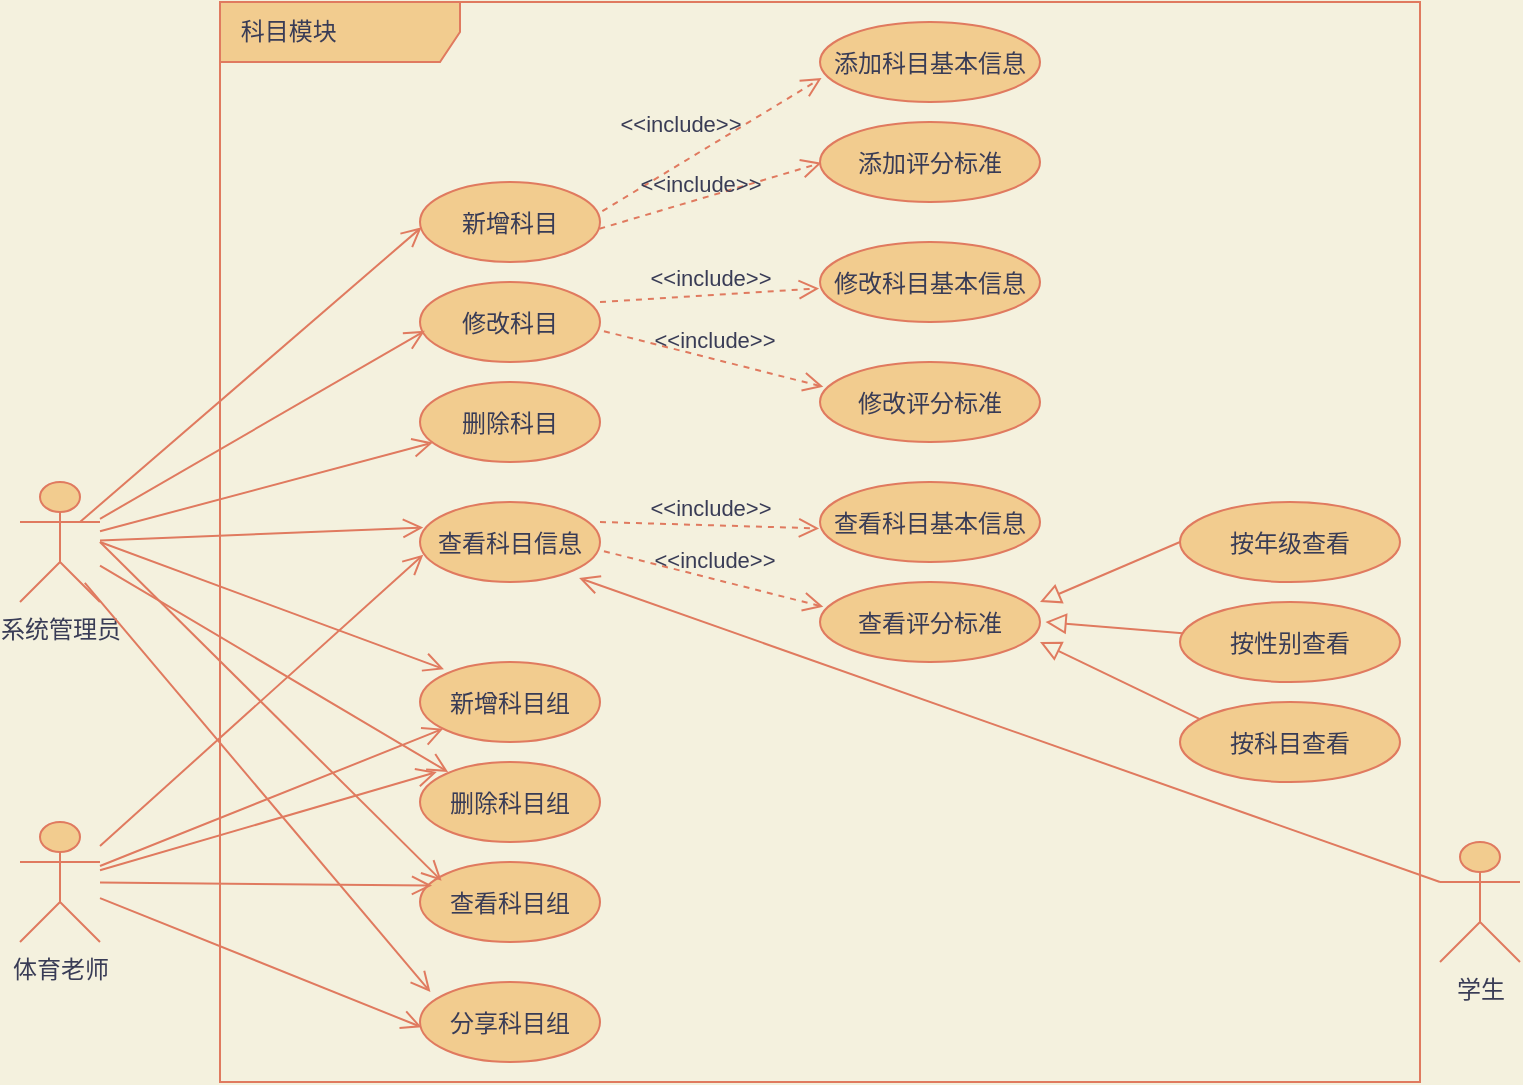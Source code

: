<mxfile version="15.4.0" type="device"><diagram id="k8X2jPY9BuGvkyP_92qr" name="第 1 页"><mxGraphModel dx="1038" dy="1776" grid="1" gridSize="10" guides="1" tooltips="1" connect="0" arrows="1" fold="1" page="1" pageScale="1" pageWidth="827" pageHeight="1169" background="#F4F1DE" math="0" shadow="0"><root><mxCell id="0"/><mxCell id="1" parent="0"/><mxCell id="eRPRofJ9c_0p8VnETWvt-1" value="系统管理员" style="shape=umlActor;verticalLabelPosition=bottom;verticalAlign=top;html=1;fillColor=#F2CC8F;strokeColor=#E07A5F;fontColor=#393C56;" parent="1" vertex="1"><mxGeometry x="30" y="100" width="40" height="60" as="geometry"/></mxCell><mxCell id="eRPRofJ9c_0p8VnETWvt-2" value="体育老师" style="shape=umlActor;verticalLabelPosition=bottom;verticalAlign=top;html=1;fillColor=#F2CC8F;strokeColor=#E07A5F;fontColor=#393C56;" parent="1" vertex="1"><mxGeometry x="30" y="270" width="40" height="60" as="geometry"/></mxCell><mxCell id="eRPRofJ9c_0p8VnETWvt-3" value="学生" style="shape=umlActor;verticalLabelPosition=bottom;verticalAlign=top;html=1;fillColor=#F2CC8F;strokeColor=#E07A5F;fontColor=#393C56;" parent="1" vertex="1"><mxGeometry x="740" y="280" width="40" height="60" as="geometry"/></mxCell><mxCell id="eRPRofJ9c_0p8VnETWvt-5" value="新增科目" style="ellipse;fillColor=#F2CC8F;strokeColor=#E07A5F;fontColor=#393C56;" parent="1" vertex="1"><mxGeometry x="230" y="-50" width="90" height="40" as="geometry"/></mxCell><mxCell id="eRPRofJ9c_0p8VnETWvt-6" value="&amp;lt;&amp;lt;include&amp;gt;&amp;gt;" style="endArrow=open;startArrow=none;endFill=0;startFill=0;endSize=8;html=1;verticalAlign=bottom;dashed=1;labelBackgroundColor=none;rounded=0;exitX=1.013;exitY=0.365;exitDx=0;exitDy=0;exitPerimeter=0;entryX=0.007;entryY=0.7;entryDx=0;entryDy=0;entryPerimeter=0;strokeColor=#E07A5F;fontColor=#393C56;" parent="1" source="eRPRofJ9c_0p8VnETWvt-5" target="eRPRofJ9c_0p8VnETWvt-7" edge="1"><mxGeometry x="-0.202" y="9" width="160" relative="1" as="geometry"><mxPoint x="350" y="-50.5" as="sourcePoint"/><mxPoint x="430" y="-60" as="targetPoint"/><mxPoint as="offset"/></mxGeometry></mxCell><mxCell id="eRPRofJ9c_0p8VnETWvt-7" value="添加科目基本信息" style="ellipse;fillColor=#F2CC8F;strokeColor=#E07A5F;fontColor=#393C56;" parent="1" vertex="1"><mxGeometry x="430" y="-130" width="110" height="40" as="geometry"/></mxCell><mxCell id="eRPRofJ9c_0p8VnETWvt-8" value="&amp;lt;&amp;lt;include&amp;gt;&amp;gt;" style="endArrow=open;startArrow=none;endFill=0;startFill=0;endSize=8;html=1;verticalAlign=bottom;dashed=1;labelBackgroundColor=none;rounded=0;exitX=0.996;exitY=0.585;exitDx=0;exitDy=0;exitPerimeter=0;entryX=0.007;entryY=0.51;entryDx=0;entryDy=0;entryPerimeter=0;strokeColor=#E07A5F;fontColor=#393C56;" parent="1" source="eRPRofJ9c_0p8VnETWvt-5" target="eRPRofJ9c_0p8VnETWvt-9" edge="1"><mxGeometry x="-0.101" y="-1" width="160" relative="1" as="geometry"><mxPoint x="331.17" y="-25.4" as="sourcePoint"/><mxPoint x="430" y="-20" as="targetPoint"/><mxPoint as="offset"/></mxGeometry></mxCell><mxCell id="eRPRofJ9c_0p8VnETWvt-9" value="添加评分标准" style="ellipse;fillColor=#F2CC8F;strokeColor=#E07A5F;fontColor=#393C56;" parent="1" vertex="1"><mxGeometry x="430" y="-80" width="110" height="40" as="geometry"/></mxCell><mxCell id="eRPRofJ9c_0p8VnETWvt-10" value="" style="endArrow=open;startArrow=none;endFill=0;startFill=0;endSize=8;html=1;verticalAlign=bottom;labelBackgroundColor=none;strokeWidth=1;rounded=0;exitX=0.75;exitY=0.333;exitDx=0;exitDy=0;exitPerimeter=0;entryX=0.009;entryY=0.565;entryDx=0;entryDy=0;entryPerimeter=0;strokeColor=#E07A5F;fontColor=#393C56;" parent="1" source="eRPRofJ9c_0p8VnETWvt-1" target="eRPRofJ9c_0p8VnETWvt-5" edge="1"><mxGeometry width="160" relative="1" as="geometry"><mxPoint x="330" y="10" as="sourcePoint"/><mxPoint x="260" y="90" as="targetPoint"/></mxGeometry></mxCell><mxCell id="eRPRofJ9c_0p8VnETWvt-11" value="修改科目" style="ellipse;fillColor=#F2CC8F;strokeColor=#E07A5F;fontColor=#393C56;" parent="1" vertex="1"><mxGeometry x="230" width="90" height="40" as="geometry"/></mxCell><mxCell id="eRPRofJ9c_0p8VnETWvt-12" value="&amp;lt;&amp;lt;include&amp;gt;&amp;gt;" style="endArrow=open;startArrow=none;endFill=0;startFill=0;endSize=8;html=1;verticalAlign=bottom;dashed=1;labelBackgroundColor=none;rounded=0;exitX=1;exitY=0.25;exitDx=0;exitDy=0;exitPerimeter=0;entryX=-0.004;entryY=0.58;entryDx=0;entryDy=0;entryPerimeter=0;strokeColor=#E07A5F;fontColor=#393C56;" parent="1" source="eRPRofJ9c_0p8VnETWvt-11" target="eRPRofJ9c_0p8VnETWvt-15" edge="1"><mxGeometry width="160" relative="1" as="geometry"><mxPoint x="331.17" y="-25.4" as="sourcePoint"/><mxPoint x="420" y="20" as="targetPoint"/></mxGeometry></mxCell><mxCell id="eRPRofJ9c_0p8VnETWvt-13" value="&amp;lt;&amp;lt;include&amp;gt;&amp;gt;" style="endArrow=open;startArrow=none;endFill=0;startFill=0;endSize=8;html=1;verticalAlign=bottom;dashed=1;labelBackgroundColor=none;rounded=0;exitX=1.022;exitY=0.615;exitDx=0;exitDy=0;exitPerimeter=0;entryX=0.015;entryY=0.31;entryDx=0;entryDy=0;entryPerimeter=0;strokeColor=#E07A5F;fontColor=#393C56;" parent="1" source="eRPRofJ9c_0p8VnETWvt-11" target="eRPRofJ9c_0p8VnETWvt-14" edge="1"><mxGeometry width="160" relative="1" as="geometry"><mxPoint x="329.64" y="-16.6" as="sourcePoint"/><mxPoint x="420" y="50" as="targetPoint"/></mxGeometry></mxCell><mxCell id="eRPRofJ9c_0p8VnETWvt-14" value="修改评分标准" style="ellipse;fillColor=#F2CC8F;strokeColor=#E07A5F;fontColor=#393C56;" parent="1" vertex="1"><mxGeometry x="430" y="40" width="110" height="40" as="geometry"/></mxCell><mxCell id="eRPRofJ9c_0p8VnETWvt-15" value="修改科目基本信息" style="ellipse;fillColor=#F2CC8F;strokeColor=#E07A5F;fontColor=#393C56;" parent="1" vertex="1"><mxGeometry x="430" y="-20" width="110" height="40" as="geometry"/></mxCell><mxCell id="eRPRofJ9c_0p8VnETWvt-17" value="" style="endArrow=open;startArrow=none;endFill=0;startFill=0;endSize=8;html=1;verticalAlign=bottom;labelBackgroundColor=none;strokeWidth=1;rounded=0;entryX=0.027;entryY=0.61;entryDx=0;entryDy=0;entryPerimeter=0;strokeColor=#E07A5F;fontColor=#393C56;" parent="1" source="eRPRofJ9c_0p8VnETWvt-1" target="eRPRofJ9c_0p8VnETWvt-11" edge="1"><mxGeometry width="160" relative="1" as="geometry"><mxPoint x="330" y="110" as="sourcePoint"/><mxPoint x="490" y="110" as="targetPoint"/></mxGeometry></mxCell><mxCell id="eRPRofJ9c_0p8VnETWvt-18" value="删除科目" style="ellipse;fillColor=#F2CC8F;strokeColor=#E07A5F;fontColor=#393C56;" parent="1" vertex="1"><mxGeometry x="230" y="50" width="90" height="40" as="geometry"/></mxCell><mxCell id="eRPRofJ9c_0p8VnETWvt-19" value="" style="endArrow=open;startArrow=none;endFill=0;startFill=0;endSize=8;html=1;verticalAlign=bottom;labelBackgroundColor=none;strokeWidth=1;rounded=0;strokeColor=#E07A5F;fontColor=#393C56;" parent="1" source="eRPRofJ9c_0p8VnETWvt-1" target="eRPRofJ9c_0p8VnETWvt-18" edge="1"><mxGeometry width="160" relative="1" as="geometry"><mxPoint x="170" y="145.001" as="sourcePoint"/><mxPoint x="252.43" y="124.4" as="targetPoint"/></mxGeometry></mxCell><mxCell id="eRPRofJ9c_0p8VnETWvt-21" value="查看科目信息" style="ellipse;fillColor=#F2CC8F;strokeColor=#E07A5F;fontColor=#393C56;" parent="1" vertex="1"><mxGeometry x="230" y="110" width="90" height="40" as="geometry"/></mxCell><mxCell id="eRPRofJ9c_0p8VnETWvt-22" value="" style="endArrow=open;startArrow=none;endFill=0;startFill=0;endSize=8;html=1;verticalAlign=bottom;labelBackgroundColor=none;strokeWidth=1;rounded=0;entryX=0.018;entryY=0.32;entryDx=0;entryDy=0;entryPerimeter=0;strokeColor=#E07A5F;fontColor=#393C56;" parent="1" source="eRPRofJ9c_0p8VnETWvt-1" target="eRPRofJ9c_0p8VnETWvt-21" edge="1"><mxGeometry width="160" relative="1" as="geometry"><mxPoint x="160" y="160" as="sourcePoint"/><mxPoint x="250.81" y="72.6" as="targetPoint"/></mxGeometry></mxCell><mxCell id="eRPRofJ9c_0p8VnETWvt-27" value="&amp;lt;&amp;lt;include&amp;gt;&amp;gt;" style="endArrow=open;startArrow=none;endFill=0;startFill=0;endSize=8;html=1;verticalAlign=bottom;dashed=1;labelBackgroundColor=none;rounded=0;exitX=1;exitY=0.25;exitDx=0;exitDy=0;exitPerimeter=0;entryX=-0.004;entryY=0.58;entryDx=0;entryDy=0;entryPerimeter=0;strokeColor=#E07A5F;fontColor=#393C56;" parent="1" target="eRPRofJ9c_0p8VnETWvt-30" edge="1"><mxGeometry width="160" relative="1" as="geometry"><mxPoint x="320" y="120" as="sourcePoint"/><mxPoint x="420" y="130" as="targetPoint"/></mxGeometry></mxCell><mxCell id="eRPRofJ9c_0p8VnETWvt-28" value="&amp;lt;&amp;lt;include&amp;gt;&amp;gt;" style="endArrow=open;startArrow=none;endFill=0;startFill=0;endSize=8;html=1;verticalAlign=bottom;dashed=1;labelBackgroundColor=none;rounded=0;exitX=1.022;exitY=0.615;exitDx=0;exitDy=0;exitPerimeter=0;entryX=0.015;entryY=0.31;entryDx=0;entryDy=0;entryPerimeter=0;strokeColor=#E07A5F;fontColor=#393C56;" parent="1" target="eRPRofJ9c_0p8VnETWvt-29" edge="1"><mxGeometry width="160" relative="1" as="geometry"><mxPoint x="321.98" y="134.6" as="sourcePoint"/><mxPoint x="420" y="160" as="targetPoint"/></mxGeometry></mxCell><mxCell id="eRPRofJ9c_0p8VnETWvt-29" value="查看评分标准" style="ellipse;fillColor=#F2CC8F;strokeColor=#E07A5F;fontColor=#393C56;" parent="1" vertex="1"><mxGeometry x="430" y="150" width="110" height="40" as="geometry"/></mxCell><mxCell id="eRPRofJ9c_0p8VnETWvt-30" value="查看科目基本信息" style="ellipse;fillColor=#F2CC8F;strokeColor=#E07A5F;fontColor=#393C56;" parent="1" vertex="1"><mxGeometry x="430" y="100" width="110" height="40" as="geometry"/></mxCell><mxCell id="eRPRofJ9c_0p8VnETWvt-31" value="按年级查看" style="ellipse;fillColor=#F2CC8F;strokeColor=#E07A5F;fontColor=#393C56;" parent="1" vertex="1"><mxGeometry x="610" y="110" width="110" height="40" as="geometry"/></mxCell><mxCell id="eRPRofJ9c_0p8VnETWvt-32" value="" style="endArrow=block;startArrow=none;endFill=0;startFill=0;endSize=8;html=1;verticalAlign=bottom;labelBackgroundColor=none;rounded=0;exitX=0;exitY=0.5;exitDx=0;exitDy=0;exitPerimeter=0;strokeColor=#E07A5F;fontColor=#393C56;" parent="1" source="eRPRofJ9c_0p8VnETWvt-31" edge="1"><mxGeometry width="160" relative="1" as="geometry"><mxPoint x="660" y="240" as="sourcePoint"/><mxPoint x="540" y="160" as="targetPoint"/></mxGeometry></mxCell><mxCell id="eRPRofJ9c_0p8VnETWvt-33" value="按性别查看" style="ellipse;fillColor=#F2CC8F;strokeColor=#E07A5F;fontColor=#393C56;" parent="1" vertex="1"><mxGeometry x="610" y="160" width="110" height="40" as="geometry"/></mxCell><mxCell id="eRPRofJ9c_0p8VnETWvt-34" value="" style="endArrow=block;startArrow=none;endFill=0;startFill=0;endSize=8;html=1;verticalAlign=bottom;labelBackgroundColor=none;rounded=0;entryX=1.025;entryY=0.5;entryDx=0;entryDy=0;entryPerimeter=0;strokeColor=#E07A5F;fontColor=#393C56;" parent="1" source="eRPRofJ9c_0p8VnETWvt-33" target="eRPRofJ9c_0p8VnETWvt-29" edge="1"><mxGeometry width="160" relative="1" as="geometry"><mxPoint x="620" y="140" as="sourcePoint"/><mxPoint x="550" y="170" as="targetPoint"/></mxGeometry></mxCell><mxCell id="eRPRofJ9c_0p8VnETWvt-36" value="" style="endArrow=block;startArrow=none;endFill=0;startFill=0;endSize=8;html=1;verticalAlign=bottom;labelBackgroundColor=none;rounded=0;entryX=1;entryY=0.75;entryDx=0;entryDy=0;entryPerimeter=0;exitX=0.095;exitY=0.22;exitDx=0;exitDy=0;exitPerimeter=0;strokeColor=#E07A5F;fontColor=#393C56;" parent="1" source="eRPRofJ9c_0p8VnETWvt-37" target="eRPRofJ9c_0p8VnETWvt-29" edge="1"><mxGeometry width="160" relative="1" as="geometry"><mxPoint x="600" y="210" as="sourcePoint"/><mxPoint x="560" y="180" as="targetPoint"/></mxGeometry></mxCell><mxCell id="eRPRofJ9c_0p8VnETWvt-37" value="按科目查看" style="ellipse;fillColor=#F2CC8F;strokeColor=#E07A5F;fontColor=#393C56;" parent="1" vertex="1"><mxGeometry x="610" y="210" width="110" height="40" as="geometry"/></mxCell><mxCell id="eRPRofJ9c_0p8VnETWvt-38" value="" style="endArrow=open;startArrow=none;endFill=0;startFill=0;endSize=8;html=1;verticalAlign=bottom;labelBackgroundColor=none;strokeWidth=1;rounded=0;exitX=0;exitY=0.333;exitDx=0;exitDy=0;exitPerimeter=0;elbow=vertical;entryX=0.884;entryY=0.95;entryDx=0;entryDy=0;entryPerimeter=0;strokeColor=#E07A5F;fontColor=#393C56;" parent="1" source="eRPRofJ9c_0p8VnETWvt-3" target="eRPRofJ9c_0p8VnETWvt-21" edge="1"><mxGeometry width="160" relative="1" as="geometry"><mxPoint x="170" y="170" as="sourcePoint"/><mxPoint x="310" y="240" as="targetPoint"/></mxGeometry></mxCell><mxCell id="eRPRofJ9c_0p8VnETWvt-39" value="" style="endArrow=open;startArrow=none;endFill=0;startFill=0;endSize=8;html=1;verticalAlign=bottom;labelBackgroundColor=none;strokeWidth=1;rounded=0;entryX=0.018;entryY=0.66;entryDx=0;entryDy=0;entryPerimeter=0;strokeColor=#E07A5F;fontColor=#393C56;" parent="1" source="eRPRofJ9c_0p8VnETWvt-2" target="eRPRofJ9c_0p8VnETWvt-21" edge="1"><mxGeometry width="160" relative="1" as="geometry"><mxPoint x="170" y="145.001" as="sourcePoint"/><mxPoint x="252.43" y="124.4" as="targetPoint"/></mxGeometry></mxCell><mxCell id="eRPRofJ9c_0p8VnETWvt-40" value="新增科目组" style="ellipse;fillColor=#F2CC8F;strokeColor=#E07A5F;fontColor=#393C56;" parent="1" vertex="1"><mxGeometry x="230" y="190" width="90" height="40" as="geometry"/></mxCell><mxCell id="eRPRofJ9c_0p8VnETWvt-41" value="查看科目组" style="ellipse;fillColor=#F2CC8F;strokeColor=#E07A5F;fontColor=#393C56;" parent="1" vertex="1"><mxGeometry x="230" y="290" width="90" height="40" as="geometry"/></mxCell><mxCell id="eRPRofJ9c_0p8VnETWvt-42" value="删除科目组" style="ellipse;fillColor=#F2CC8F;strokeColor=#E07A5F;fontColor=#393C56;" parent="1" vertex="1"><mxGeometry x="230" y="240" width="90" height="40" as="geometry"/></mxCell><mxCell id="eRPRofJ9c_0p8VnETWvt-44" value="" style="endArrow=open;startArrow=none;endFill=0;startFill=0;endSize=8;html=1;verticalAlign=bottom;labelBackgroundColor=none;strokeWidth=1;rounded=0;strokeColor=#E07A5F;fontColor=#393C56;" parent="1" source="eRPRofJ9c_0p8VnETWvt-2" target="eRPRofJ9c_0p8VnETWvt-40" edge="1"><mxGeometry width="160" relative="1" as="geometry"><mxPoint x="170" y="319.61" as="sourcePoint"/><mxPoint x="251.62" y="236.4" as="targetPoint"/></mxGeometry></mxCell><mxCell id="eRPRofJ9c_0p8VnETWvt-45" value="" style="endArrow=open;startArrow=none;endFill=0;startFill=0;endSize=8;html=1;verticalAlign=bottom;labelBackgroundColor=none;strokeWidth=1;rounded=0;entryX=0.093;entryY=0.125;entryDx=0;entryDy=0;entryPerimeter=0;strokeColor=#E07A5F;fontColor=#393C56;" parent="1" source="eRPRofJ9c_0p8VnETWvt-2" target="eRPRofJ9c_0p8VnETWvt-42" edge="1"><mxGeometry width="160" relative="1" as="geometry"><mxPoint x="180" y="329.61" as="sourcePoint"/><mxPoint x="261.62" y="246.4" as="targetPoint"/></mxGeometry></mxCell><mxCell id="eRPRofJ9c_0p8VnETWvt-46" value="" style="endArrow=open;startArrow=none;endFill=0;startFill=0;endSize=8;html=1;verticalAlign=bottom;labelBackgroundColor=none;strokeWidth=1;rounded=0;entryX=0.067;entryY=0.295;entryDx=0;entryDy=0;entryPerimeter=0;strokeColor=#E07A5F;fontColor=#393C56;" parent="1" source="eRPRofJ9c_0p8VnETWvt-2" target="eRPRofJ9c_0p8VnETWvt-41" edge="1"><mxGeometry width="160" relative="1" as="geometry"><mxPoint x="170" y="350" as="sourcePoint"/><mxPoint x="271.62" y="256.4" as="targetPoint"/></mxGeometry></mxCell><mxCell id="eRPRofJ9c_0p8VnETWvt-47" value="" style="endArrow=open;startArrow=none;endFill=0;startFill=0;endSize=8;html=1;verticalAlign=bottom;labelBackgroundColor=none;strokeWidth=1;rounded=0;entryX=0.133;entryY=0.09;entryDx=0;entryDy=0;entryPerimeter=0;strokeColor=#E07A5F;fontColor=#393C56;" parent="1" target="eRPRofJ9c_0p8VnETWvt-40" edge="1"><mxGeometry width="160" relative="1" as="geometry"><mxPoint x="70" y="130" as="sourcePoint"/><mxPoint x="270.932" y="458.101" as="targetPoint"/></mxGeometry></mxCell><mxCell id="eRPRofJ9c_0p8VnETWvt-48" value="" style="endArrow=open;startArrow=none;endFill=0;startFill=0;endSize=8;html=1;verticalAlign=bottom;labelBackgroundColor=none;strokeWidth=1;rounded=0;entryX=0.12;entryY=0.235;entryDx=0;entryDy=0;entryPerimeter=0;strokeColor=#E07A5F;fontColor=#393C56;" parent="1" target="eRPRofJ9c_0p8VnETWvt-41" edge="1"><mxGeometry width="160" relative="1" as="geometry"><mxPoint x="70" y="130" as="sourcePoint"/><mxPoint x="280.932" y="468.101" as="targetPoint"/></mxGeometry></mxCell><mxCell id="eRPRofJ9c_0p8VnETWvt-49" value="" style="endArrow=open;startArrow=none;endFill=0;startFill=0;endSize=8;html=1;verticalAlign=bottom;labelBackgroundColor=none;strokeWidth=1;rounded=0;entryX=0.156;entryY=0.125;entryDx=0;entryDy=0;entryPerimeter=0;strokeColor=#E07A5F;fontColor=#393C56;" parent="1" source="eRPRofJ9c_0p8VnETWvt-1" target="eRPRofJ9c_0p8VnETWvt-42" edge="1"><mxGeometry width="160" relative="1" as="geometry"><mxPoint x="70" y="130" as="sourcePoint"/><mxPoint x="290.932" y="478.101" as="targetPoint"/></mxGeometry></mxCell><mxCell id="eRPRofJ9c_0p8VnETWvt-50" value="分享科目组" style="ellipse;fillColor=#F2CC8F;strokeColor=#E07A5F;fontColor=#393C56;" parent="1" vertex="1"><mxGeometry x="230" y="350" width="90" height="40" as="geometry"/></mxCell><mxCell id="eRPRofJ9c_0p8VnETWvt-51" value="" style="endArrow=open;startArrow=none;endFill=0;startFill=0;endSize=8;html=1;verticalAlign=bottom;labelBackgroundColor=none;strokeWidth=1;rounded=0;entryX=0.009;entryY=0.565;entryDx=0;entryDy=0;entryPerimeter=0;strokeColor=#E07A5F;fontColor=#393C56;" parent="1" source="eRPRofJ9c_0p8VnETWvt-2" target="eRPRofJ9c_0p8VnETWvt-50" edge="1"><mxGeometry width="160" relative="1" as="geometry"><mxPoint x="60" y="350" as="sourcePoint"/><mxPoint x="210" y="435" as="targetPoint"/></mxGeometry></mxCell><mxCell id="eRPRofJ9c_0p8VnETWvt-52" value="" style="endArrow=open;startArrow=none;endFill=0;startFill=0;endSize=8;html=1;verticalAlign=bottom;labelBackgroundColor=none;strokeWidth=1;rounded=0;entryX=0.058;entryY=0.125;entryDx=0;entryDy=0;entryPerimeter=0;exitX=0.81;exitY=0.84;exitDx=0;exitDy=0;exitPerimeter=0;strokeColor=#E07A5F;fontColor=#393C56;" parent="1" source="eRPRofJ9c_0p8VnETWvt-1" target="eRPRofJ9c_0p8VnETWvt-50" edge="1"><mxGeometry width="160" relative="1" as="geometry"><mxPoint x="70" y="130" as="sourcePoint"/><mxPoint x="250.36" y="581.6" as="targetPoint"/></mxGeometry></mxCell><mxCell id="eRPRofJ9c_0p8VnETWvt-56" value="&amp;nbsp;科目模块" style="shape=umlFrame;whiteSpace=wrap;html=1;width=120;height=30;boundedLbl=1;verticalAlign=middle;align=left;spacingLeft=5;fillColor=#F2CC8F;strokeColor=#E07A5F;fontColor=#393C56;" parent="1" vertex="1"><mxGeometry x="130" y="-140" width="600" height="540" as="geometry"/></mxCell></root></mxGraphModel></diagram></mxfile>